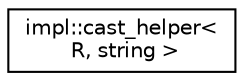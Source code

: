 digraph "Graphical Class Hierarchy"
{
 // INTERACTIVE_SVG=YES
 // LATEX_PDF_SIZE
  edge [fontname="Helvetica",fontsize="10",labelfontname="Helvetica",labelfontsize="10"];
  node [fontname="Helvetica",fontsize="10",shape=record];
  rankdir="LR";
  Node0 [label="impl::cast_helper\<\l R, string \>",height=0.2,width=0.4,color="black", fillcolor="white", style="filled",URL="$structimpl_1_1cast__helper_3_01_r_00_01string_01_4.html",tooltip=" "];
}
